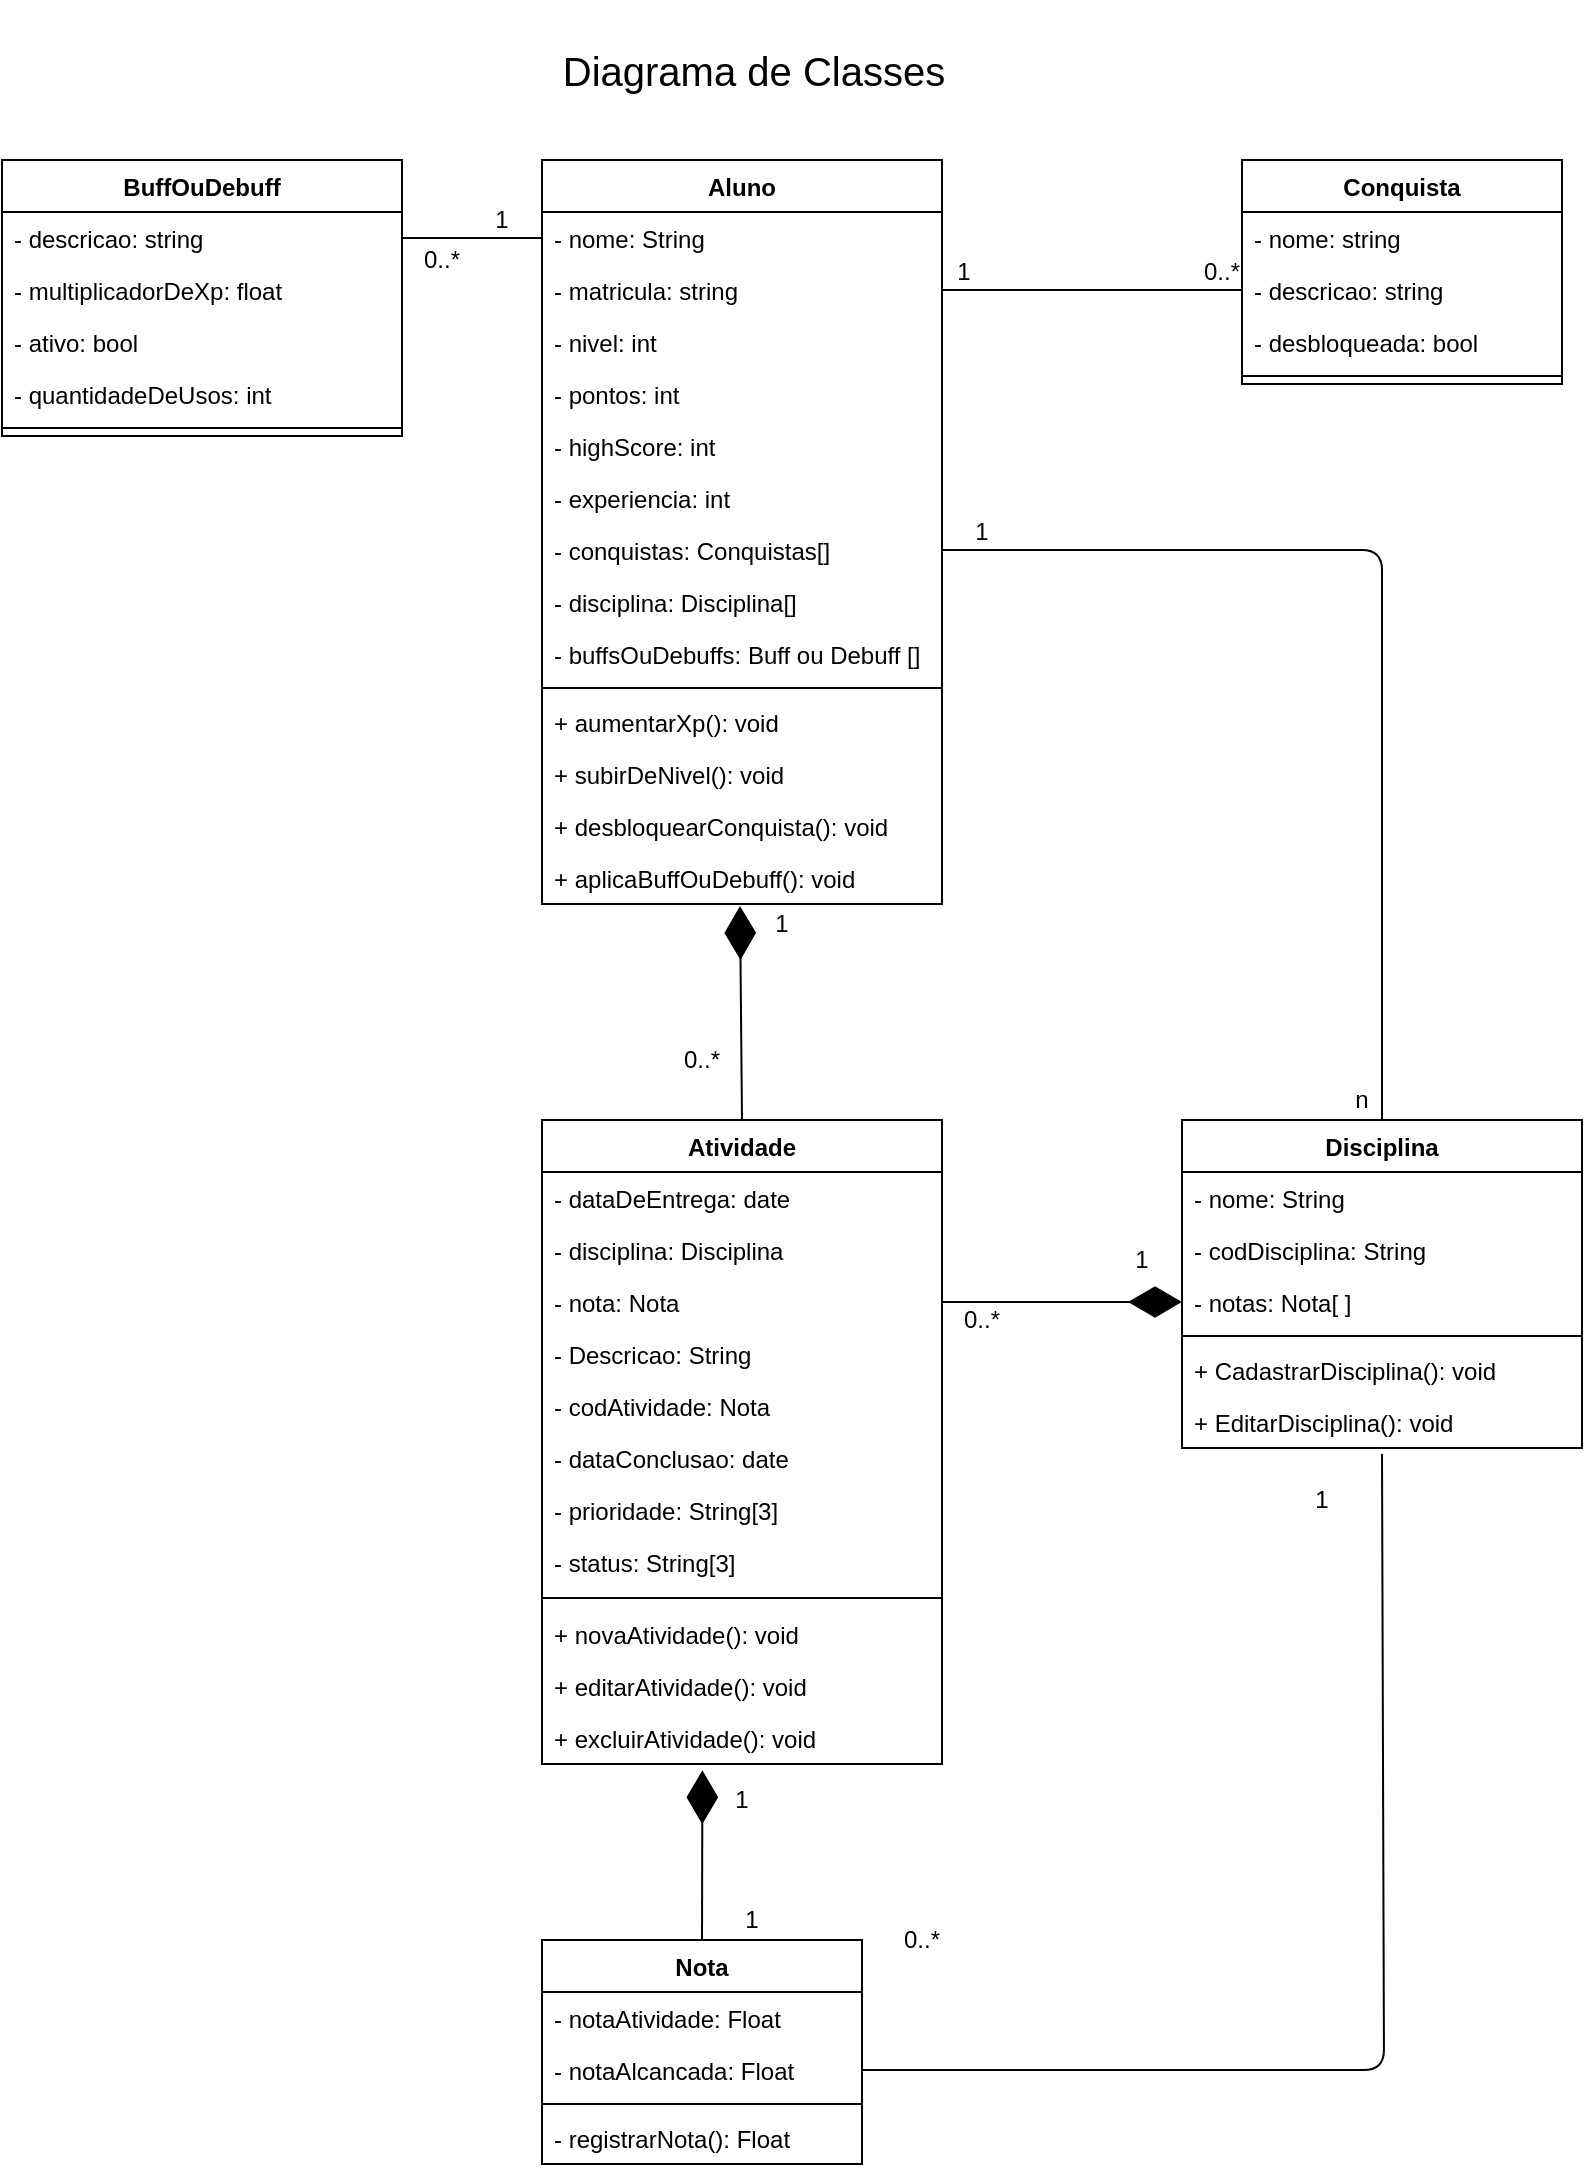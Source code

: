 <mxfile version="14.7.7" type="device"><diagram id="6TMTnE6pDH8B7JeQh35D" name="Page-1"><mxGraphModel dx="1185" dy="588" grid="1" gridSize="10" guides="1" tooltips="1" connect="1" arrows="1" fold="1" page="1" pageScale="1" pageWidth="827" pageHeight="1169" math="0" shadow="0"><root><mxCell id="0"/><mxCell id="1" parent="0"/><mxCell id="Z_Zrjdhfz4bGuuE7-cm7-14" value="Atividade" style="swimlane;fontStyle=1;align=center;verticalAlign=top;childLayout=stackLayout;horizontal=1;startSize=26;horizontalStack=0;resizeParent=1;resizeParentMax=0;resizeLast=0;collapsible=1;marginBottom=0;" parent="1" vertex="1"><mxGeometry x="289" y="580" width="200" height="322" as="geometry"/></mxCell><mxCell id="Z_Zrjdhfz4bGuuE7-cm7-15" value="- dataDeEntrega: date" style="text;strokeColor=none;fillColor=none;align=left;verticalAlign=top;spacingLeft=4;spacingRight=4;overflow=hidden;rotatable=0;points=[[0,0.5],[1,0.5]];portConstraint=eastwest;" parent="Z_Zrjdhfz4bGuuE7-cm7-14" vertex="1"><mxGeometry y="26" width="200" height="26" as="geometry"/></mxCell><mxCell id="Z_Zrjdhfz4bGuuE7-cm7-18" value="- disciplina: Disciplina" style="text;strokeColor=none;fillColor=none;align=left;verticalAlign=top;spacingLeft=4;spacingRight=4;overflow=hidden;rotatable=0;points=[[0,0.5],[1,0.5]];portConstraint=eastwest;" parent="Z_Zrjdhfz4bGuuE7-cm7-14" vertex="1"><mxGeometry y="52" width="200" height="26" as="geometry"/></mxCell><mxCell id="Z_Zrjdhfz4bGuuE7-cm7-23" value="- nota: Nota" style="text;strokeColor=none;fillColor=none;align=left;verticalAlign=top;spacingLeft=4;spacingRight=4;overflow=hidden;rotatable=0;points=[[0,0.5],[1,0.5]];portConstraint=eastwest;" parent="Z_Zrjdhfz4bGuuE7-cm7-14" vertex="1"><mxGeometry y="78" width="200" height="26" as="geometry"/></mxCell><mxCell id="wLOMD8DutyQ_0kBNJmek-53" value="- Descricao: String" style="text;strokeColor=none;fillColor=none;align=left;verticalAlign=top;spacingLeft=4;spacingRight=4;overflow=hidden;rotatable=0;points=[[0,0.5],[1,0.5]];portConstraint=eastwest;" vertex="1" parent="Z_Zrjdhfz4bGuuE7-cm7-14"><mxGeometry y="104" width="200" height="26" as="geometry"/></mxCell><mxCell id="wLOMD8DutyQ_0kBNJmek-51" value="- codAtividade: Nota" style="text;strokeColor=none;fillColor=none;align=left;verticalAlign=top;spacingLeft=4;spacingRight=4;overflow=hidden;rotatable=0;points=[[0,0.5],[1,0.5]];portConstraint=eastwest;" vertex="1" parent="Z_Zrjdhfz4bGuuE7-cm7-14"><mxGeometry y="130" width="200" height="26" as="geometry"/></mxCell><mxCell id="Z_Zrjdhfz4bGuuE7-cm7-29" value="- dataConclusao: date" style="text;strokeColor=none;fillColor=none;align=left;verticalAlign=top;spacingLeft=4;spacingRight=4;overflow=hidden;rotatable=0;points=[[0,0.5],[1,0.5]];portConstraint=eastwest;" parent="Z_Zrjdhfz4bGuuE7-cm7-14" vertex="1"><mxGeometry y="156" width="200" height="26" as="geometry"/></mxCell><mxCell id="Z_Zrjdhfz4bGuuE7-cm7-32" value="- prioridade: String[3]" style="text;strokeColor=none;fillColor=none;align=left;verticalAlign=top;spacingLeft=4;spacingRight=4;overflow=hidden;rotatable=0;points=[[0,0.5],[1,0.5]];portConstraint=eastwest;" parent="Z_Zrjdhfz4bGuuE7-cm7-14" vertex="1"><mxGeometry y="182" width="200" height="26" as="geometry"/></mxCell><mxCell id="Z_Zrjdhfz4bGuuE7-cm7-68" value="- status: String[3]" style="text;strokeColor=none;fillColor=none;align=left;verticalAlign=top;spacingLeft=4;spacingRight=4;overflow=hidden;rotatable=0;points=[[0,0.5],[1,0.5]];portConstraint=eastwest;" parent="Z_Zrjdhfz4bGuuE7-cm7-14" vertex="1"><mxGeometry y="208" width="200" height="26" as="geometry"/></mxCell><mxCell id="Z_Zrjdhfz4bGuuE7-cm7-16" value="" style="line;strokeWidth=1;fillColor=none;align=left;verticalAlign=middle;spacingTop=-1;spacingLeft=3;spacingRight=3;rotatable=0;labelPosition=right;points=[];portConstraint=eastwest;" parent="Z_Zrjdhfz4bGuuE7-cm7-14" vertex="1"><mxGeometry y="234" width="200" height="10" as="geometry"/></mxCell><mxCell id="Z_Zrjdhfz4bGuuE7-cm7-69" value="+ novaAtividade(): void" style="text;strokeColor=none;fillColor=none;align=left;verticalAlign=top;spacingLeft=4;spacingRight=4;overflow=hidden;rotatable=0;points=[[0,0.5],[1,0.5]];portConstraint=eastwest;" parent="Z_Zrjdhfz4bGuuE7-cm7-14" vertex="1"><mxGeometry y="244" width="200" height="26" as="geometry"/></mxCell><mxCell id="Z_Zrjdhfz4bGuuE7-cm7-70" value="+ editarAtividade(): void" style="text;strokeColor=none;fillColor=none;align=left;verticalAlign=top;spacingLeft=4;spacingRight=4;overflow=hidden;rotatable=0;points=[[0,0.5],[1,0.5]];portConstraint=eastwest;" parent="Z_Zrjdhfz4bGuuE7-cm7-14" vertex="1"><mxGeometry y="270" width="200" height="26" as="geometry"/></mxCell><mxCell id="Z_Zrjdhfz4bGuuE7-cm7-71" value="+ excluirAtividade(): void" style="text;strokeColor=none;fillColor=none;align=left;verticalAlign=top;spacingLeft=4;spacingRight=4;overflow=hidden;rotatable=0;points=[[0,0.5],[1,0.5]];portConstraint=eastwest;" parent="Z_Zrjdhfz4bGuuE7-cm7-14" vertex="1"><mxGeometry y="296" width="200" height="26" as="geometry"/></mxCell><mxCell id="Z_Zrjdhfz4bGuuE7-cm7-19" value="Disciplina" style="swimlane;fontStyle=1;align=center;verticalAlign=top;childLayout=stackLayout;horizontal=1;startSize=26;horizontalStack=0;resizeParent=1;resizeParentMax=0;resizeLast=0;collapsible=1;marginBottom=0;" parent="1" vertex="1"><mxGeometry x="609" y="580" width="200" height="164" as="geometry"/></mxCell><mxCell id="Z_Zrjdhfz4bGuuE7-cm7-20" value="- nome: String" style="text;strokeColor=none;fillColor=none;align=left;verticalAlign=top;spacingLeft=4;spacingRight=4;overflow=hidden;rotatable=0;points=[[0,0.5],[1,0.5]];portConstraint=eastwest;" parent="Z_Zrjdhfz4bGuuE7-cm7-19" vertex="1"><mxGeometry y="26" width="200" height="26" as="geometry"/></mxCell><mxCell id="Z_Zrjdhfz4bGuuE7-cm7-66" value="- codDisciplina: String" style="text;strokeColor=none;fillColor=none;align=left;verticalAlign=top;spacingLeft=4;spacingRight=4;overflow=hidden;rotatable=0;points=[[0,0.5],[1,0.5]];portConstraint=eastwest;" parent="Z_Zrjdhfz4bGuuE7-cm7-19" vertex="1"><mxGeometry y="52" width="200" height="26" as="geometry"/></mxCell><mxCell id="Z_Zrjdhfz4bGuuE7-cm7-67" value="- notas: Nota[ ]" style="text;strokeColor=none;fillColor=none;align=left;verticalAlign=top;spacingLeft=4;spacingRight=4;overflow=hidden;rotatable=0;points=[[0,0.5],[1,0.5]];portConstraint=eastwest;" parent="Z_Zrjdhfz4bGuuE7-cm7-19" vertex="1"><mxGeometry y="78" width="200" height="26" as="geometry"/></mxCell><mxCell id="Z_Zrjdhfz4bGuuE7-cm7-21" value="" style="line;strokeWidth=1;fillColor=none;align=left;verticalAlign=middle;spacingTop=-1;spacingLeft=3;spacingRight=3;rotatable=0;labelPosition=right;points=[];portConstraint=eastwest;" parent="Z_Zrjdhfz4bGuuE7-cm7-19" vertex="1"><mxGeometry y="104" width="200" height="8" as="geometry"/></mxCell><mxCell id="Z_Zrjdhfz4bGuuE7-cm7-22" value="+ CadastrarDisciplina(): void" style="text;strokeColor=none;fillColor=none;align=left;verticalAlign=top;spacingLeft=4;spacingRight=4;overflow=hidden;rotatable=0;points=[[0,0.5],[1,0.5]];portConstraint=eastwest;" parent="Z_Zrjdhfz4bGuuE7-cm7-19" vertex="1"><mxGeometry y="112" width="200" height="26" as="geometry"/></mxCell><mxCell id="Z_Zrjdhfz4bGuuE7-cm7-65" value="+ EditarDisciplina(): void" style="text;strokeColor=none;fillColor=none;align=left;verticalAlign=top;spacingLeft=4;spacingRight=4;overflow=hidden;rotatable=0;points=[[0,0.5],[1,0.5]];portConstraint=eastwest;" parent="Z_Zrjdhfz4bGuuE7-cm7-19" vertex="1"><mxGeometry y="138" width="200" height="26" as="geometry"/></mxCell><mxCell id="Z_Zrjdhfz4bGuuE7-cm7-39" value="Aluno" style="swimlane;fontStyle=1;align=center;verticalAlign=top;childLayout=stackLayout;horizontal=1;startSize=26;horizontalStack=0;resizeParent=1;resizeParentMax=0;resizeLast=0;collapsible=1;marginBottom=0;" parent="1" vertex="1"><mxGeometry x="289" y="100" width="200" height="372" as="geometry"/></mxCell><mxCell id="Z_Zrjdhfz4bGuuE7-cm7-40" value="- nome: String" style="text;strokeColor=none;fillColor=none;align=left;verticalAlign=top;spacingLeft=4;spacingRight=4;overflow=hidden;rotatable=0;points=[[0,0.5],[1,0.5]];portConstraint=eastwest;" parent="Z_Zrjdhfz4bGuuE7-cm7-39" vertex="1"><mxGeometry y="26" width="200" height="26" as="geometry"/></mxCell><mxCell id="Z_Zrjdhfz4bGuuE7-cm7-45" value="- matricula: string" style="text;strokeColor=none;fillColor=none;align=left;verticalAlign=top;spacingLeft=4;spacingRight=4;overflow=hidden;rotatable=0;points=[[0,0.5],[1,0.5]];portConstraint=eastwest;" parent="Z_Zrjdhfz4bGuuE7-cm7-39" vertex="1"><mxGeometry y="52" width="200" height="26" as="geometry"/></mxCell><mxCell id="Z_Zrjdhfz4bGuuE7-cm7-46" value="- nivel: int" style="text;strokeColor=none;fillColor=none;align=left;verticalAlign=top;spacingLeft=4;spacingRight=4;overflow=hidden;rotatable=0;points=[[0,0.5],[1,0.5]];portConstraint=eastwest;" parent="Z_Zrjdhfz4bGuuE7-cm7-39" vertex="1"><mxGeometry y="78" width="200" height="26" as="geometry"/></mxCell><mxCell id="wLOMD8DutyQ_0kBNJmek-48" value="- pontos: int" style="text;strokeColor=none;fillColor=none;align=left;verticalAlign=top;spacingLeft=4;spacingRight=4;overflow=hidden;rotatable=0;points=[[0,0.5],[1,0.5]];portConstraint=eastwest;" vertex="1" parent="Z_Zrjdhfz4bGuuE7-cm7-39"><mxGeometry y="104" width="200" height="26" as="geometry"/></mxCell><mxCell id="wLOMD8DutyQ_0kBNJmek-49" value="- highScore: int" style="text;strokeColor=none;fillColor=none;align=left;verticalAlign=top;spacingLeft=4;spacingRight=4;overflow=hidden;rotatable=0;points=[[0,0.5],[1,0.5]];portConstraint=eastwest;" vertex="1" parent="Z_Zrjdhfz4bGuuE7-cm7-39"><mxGeometry y="130" width="200" height="26" as="geometry"/></mxCell><mxCell id="Z_Zrjdhfz4bGuuE7-cm7-51" value="- experiencia: int" style="text;strokeColor=none;fillColor=none;align=left;verticalAlign=top;spacingLeft=4;spacingRight=4;overflow=hidden;rotatable=0;points=[[0,0.5],[1,0.5]];portConstraint=eastwest;" parent="Z_Zrjdhfz4bGuuE7-cm7-39" vertex="1"><mxGeometry y="156" width="200" height="26" as="geometry"/></mxCell><mxCell id="Z_Zrjdhfz4bGuuE7-cm7-54" value="- conquistas: Conquistas[]" style="text;strokeColor=none;fillColor=none;align=left;verticalAlign=top;spacingLeft=4;spacingRight=4;overflow=hidden;rotatable=0;points=[[0,0.5],[1,0.5]];portConstraint=eastwest;" parent="Z_Zrjdhfz4bGuuE7-cm7-39" vertex="1"><mxGeometry y="182" width="200" height="26" as="geometry"/></mxCell><mxCell id="wLOMD8DutyQ_0kBNJmek-29" value="- disciplina: Disciplina[]" style="text;strokeColor=none;fillColor=none;align=left;verticalAlign=top;spacingLeft=4;spacingRight=4;overflow=hidden;rotatable=0;points=[[0,0.5],[1,0.5]];portConstraint=eastwest;" vertex="1" parent="Z_Zrjdhfz4bGuuE7-cm7-39"><mxGeometry y="208" width="200" height="26" as="geometry"/></mxCell><mxCell id="wLOMD8DutyQ_0kBNJmek-18" value="- buffsOuDebuffs: Buff ou Debuff []" style="text;strokeColor=none;fillColor=none;align=left;verticalAlign=top;spacingLeft=4;spacingRight=4;overflow=hidden;rotatable=0;points=[[0,0.5],[1,0.5]];portConstraint=eastwest;" vertex="1" parent="Z_Zrjdhfz4bGuuE7-cm7-39"><mxGeometry y="234" width="200" height="26" as="geometry"/></mxCell><mxCell id="Z_Zrjdhfz4bGuuE7-cm7-41" value="" style="line;strokeWidth=1;fillColor=none;align=left;verticalAlign=middle;spacingTop=-1;spacingLeft=3;spacingRight=3;rotatable=0;labelPosition=right;points=[];portConstraint=eastwest;" parent="Z_Zrjdhfz4bGuuE7-cm7-39" vertex="1"><mxGeometry y="260" width="200" height="8" as="geometry"/></mxCell><mxCell id="Z_Zrjdhfz4bGuuE7-cm7-56" value="+ aumentarXp(): void" style="text;strokeColor=none;fillColor=none;align=left;verticalAlign=top;spacingLeft=4;spacingRight=4;overflow=hidden;rotatable=0;points=[[0,0.5],[1,0.5]];portConstraint=eastwest;" parent="Z_Zrjdhfz4bGuuE7-cm7-39" vertex="1"><mxGeometry y="268" width="200" height="26" as="geometry"/></mxCell><mxCell id="Z_Zrjdhfz4bGuuE7-cm7-57" value="+ subirDeNivel(): void" style="text;strokeColor=none;fillColor=none;align=left;verticalAlign=top;spacingLeft=4;spacingRight=4;overflow=hidden;rotatable=0;points=[[0,0.5],[1,0.5]];portConstraint=eastwest;" parent="Z_Zrjdhfz4bGuuE7-cm7-39" vertex="1"><mxGeometry y="294" width="200" height="26" as="geometry"/></mxCell><mxCell id="Z_Zrjdhfz4bGuuE7-cm7-58" value="+ desbloquearConquista(): void" style="text;strokeColor=none;fillColor=none;align=left;verticalAlign=top;spacingLeft=4;spacingRight=4;overflow=hidden;rotatable=0;points=[[0,0.5],[1,0.5]];portConstraint=eastwest;" parent="Z_Zrjdhfz4bGuuE7-cm7-39" vertex="1"><mxGeometry y="320" width="200" height="26" as="geometry"/></mxCell><mxCell id="wLOMD8DutyQ_0kBNJmek-28" value="+ aplicaBuffOuDebuff(): void" style="text;strokeColor=none;fillColor=none;align=left;verticalAlign=top;spacingLeft=4;spacingRight=4;overflow=hidden;rotatable=0;points=[[0,0.5],[1,0.5]];portConstraint=eastwest;" vertex="1" parent="Z_Zrjdhfz4bGuuE7-cm7-39"><mxGeometry y="346" width="200" height="26" as="geometry"/></mxCell><mxCell id="Z_Zrjdhfz4bGuuE7-cm7-47" value="Conquista" style="swimlane;fontStyle=1;align=center;verticalAlign=top;childLayout=stackLayout;horizontal=1;startSize=26;horizontalStack=0;resizeParent=1;resizeParentMax=0;resizeLast=0;collapsible=1;marginBottom=0;" parent="1" vertex="1"><mxGeometry x="639" y="100" width="160" height="112" as="geometry"/></mxCell><mxCell id="Z_Zrjdhfz4bGuuE7-cm7-48" value="- nome: string" style="text;strokeColor=none;fillColor=none;align=left;verticalAlign=top;spacingLeft=4;spacingRight=4;overflow=hidden;rotatable=0;points=[[0,0.5],[1,0.5]];portConstraint=eastwest;" parent="Z_Zrjdhfz4bGuuE7-cm7-47" vertex="1"><mxGeometry y="26" width="160" height="26" as="geometry"/></mxCell><mxCell id="Z_Zrjdhfz4bGuuE7-cm7-52" value="- descricao: string" style="text;strokeColor=none;fillColor=none;align=left;verticalAlign=top;spacingLeft=4;spacingRight=4;overflow=hidden;rotatable=0;points=[[0,0.5],[1,0.5]];portConstraint=eastwest;" parent="Z_Zrjdhfz4bGuuE7-cm7-47" vertex="1"><mxGeometry y="52" width="160" height="26" as="geometry"/></mxCell><mxCell id="Z_Zrjdhfz4bGuuE7-cm7-53" value="- desbloqueada: bool" style="text;strokeColor=none;fillColor=none;align=left;verticalAlign=top;spacingLeft=4;spacingRight=4;overflow=hidden;rotatable=0;points=[[0,0.5],[1,0.5]];portConstraint=eastwest;" parent="Z_Zrjdhfz4bGuuE7-cm7-47" vertex="1"><mxGeometry y="78" width="160" height="26" as="geometry"/></mxCell><mxCell id="Z_Zrjdhfz4bGuuE7-cm7-49" value="" style="line;strokeWidth=1;fillColor=none;align=left;verticalAlign=middle;spacingTop=-1;spacingLeft=3;spacingRight=3;rotatable=0;labelPosition=right;points=[];portConstraint=eastwest;" parent="Z_Zrjdhfz4bGuuE7-cm7-47" vertex="1"><mxGeometry y="104" width="160" height="8" as="geometry"/></mxCell><mxCell id="Z_Zrjdhfz4bGuuE7-cm7-83" value="Nota" style="swimlane;fontStyle=1;align=center;verticalAlign=top;childLayout=stackLayout;horizontal=1;startSize=26;horizontalStack=0;resizeParent=1;resizeParentMax=0;resizeLast=0;collapsible=1;marginBottom=0;" parent="1" vertex="1"><mxGeometry x="289" y="990" width="160" height="112" as="geometry"/></mxCell><mxCell id="Z_Zrjdhfz4bGuuE7-cm7-84" value="- notaAtividade: Float" style="text;strokeColor=none;fillColor=none;align=left;verticalAlign=top;spacingLeft=4;spacingRight=4;overflow=hidden;rotatable=0;points=[[0,0.5],[1,0.5]];portConstraint=eastwest;" parent="Z_Zrjdhfz4bGuuE7-cm7-83" vertex="1"><mxGeometry y="26" width="160" height="26" as="geometry"/></mxCell><mxCell id="Z_Zrjdhfz4bGuuE7-cm7-85" value="- notaAlcancada: Float" style="text;strokeColor=none;fillColor=none;align=left;verticalAlign=top;spacingLeft=4;spacingRight=4;overflow=hidden;rotatable=0;points=[[0,0.5],[1,0.5]];portConstraint=eastwest;" parent="Z_Zrjdhfz4bGuuE7-cm7-83" vertex="1"><mxGeometry y="52" width="160" height="26" as="geometry"/></mxCell><mxCell id="Z_Zrjdhfz4bGuuE7-cm7-86" value="" style="line;strokeWidth=1;fillColor=none;align=left;verticalAlign=middle;spacingTop=-1;spacingLeft=3;spacingRight=3;rotatable=0;labelPosition=right;points=[];portConstraint=eastwest;" parent="Z_Zrjdhfz4bGuuE7-cm7-83" vertex="1"><mxGeometry y="78" width="160" height="8" as="geometry"/></mxCell><mxCell id="wLOMD8DutyQ_0kBNJmek-52" value="- registrarNota(): Float" style="text;strokeColor=none;fillColor=none;align=left;verticalAlign=top;spacingLeft=4;spacingRight=4;overflow=hidden;rotatable=0;points=[[0,0.5],[1,0.5]];portConstraint=eastwest;" vertex="1" parent="Z_Zrjdhfz4bGuuE7-cm7-83"><mxGeometry y="86" width="160" height="26" as="geometry"/></mxCell><mxCell id="wLOMD8DutyQ_0kBNJmek-9" value="" style="endArrow=diamondThin;endFill=1;endSize=24;html=1;exitX=0.5;exitY=0;exitDx=0;exitDy=0;entryX=0.401;entryY=1.122;entryDx=0;entryDy=0;entryPerimeter=0;" edge="1" parent="1" source="Z_Zrjdhfz4bGuuE7-cm7-83" target="Z_Zrjdhfz4bGuuE7-cm7-71"><mxGeometry width="160" relative="1" as="geometry"><mxPoint x="339" y="790" as="sourcePoint"/><mxPoint x="369" y="880" as="targetPoint"/></mxGeometry></mxCell><mxCell id="wLOMD8DutyQ_0kBNJmek-15" value="" style="endArrow=none;html=1;entryX=0;entryY=0.5;entryDx=0;entryDy=0;exitX=1;exitY=0.5;exitDx=0;exitDy=0;" edge="1" parent="1" source="Z_Zrjdhfz4bGuuE7-cm7-45" target="Z_Zrjdhfz4bGuuE7-cm7-52"><mxGeometry width="50" height="50" relative="1" as="geometry"><mxPoint x="399" y="520" as="sourcePoint"/><mxPoint x="449" y="470" as="targetPoint"/></mxGeometry></mxCell><mxCell id="wLOMD8DutyQ_0kBNJmek-17" value="" style="endArrow=diamondThin;endFill=1;endSize=24;html=1;exitX=0.5;exitY=0;exitDx=0;exitDy=0;entryX=0.495;entryY=1.038;entryDx=0;entryDy=0;entryPerimeter=0;" edge="1" parent="1" source="Z_Zrjdhfz4bGuuE7-cm7-14" target="wLOMD8DutyQ_0kBNJmek-28"><mxGeometry width="160" relative="1" as="geometry"><mxPoint x="509" y="550" as="sourcePoint"/><mxPoint x="419" y="510" as="targetPoint"/></mxGeometry></mxCell><mxCell id="wLOMD8DutyQ_0kBNJmek-19" value="" style="endArrow=none;html=1;entryX=0.5;entryY=0;entryDx=0;entryDy=0;exitX=1;exitY=0.5;exitDx=0;exitDy=0;" edge="1" parent="1" source="Z_Zrjdhfz4bGuuE7-cm7-54" target="Z_Zrjdhfz4bGuuE7-cm7-19"><mxGeometry width="50" height="50" relative="1" as="geometry"><mxPoint x="399" y="530" as="sourcePoint"/><mxPoint x="449" y="480" as="targetPoint"/><Array as="points"><mxPoint x="709" y="295"/></Array></mxGeometry></mxCell><mxCell id="wLOMD8DutyQ_0kBNJmek-20" value="" style="endArrow=none;html=1;entryX=0.5;entryY=1.115;entryDx=0;entryDy=0;entryPerimeter=0;exitX=1;exitY=0.5;exitDx=0;exitDy=0;" edge="1" parent="1" source="Z_Zrjdhfz4bGuuE7-cm7-85" target="Z_Zrjdhfz4bGuuE7-cm7-65"><mxGeometry width="50" height="50" relative="1" as="geometry"><mxPoint x="399" y="730" as="sourcePoint"/><mxPoint x="449" y="680" as="targetPoint"/><Array as="points"><mxPoint x="710" y="1055"/></Array></mxGeometry></mxCell><mxCell id="wLOMD8DutyQ_0kBNJmek-23" value="" style="endArrow=diamondThin;endFill=1;endSize=24;html=1;exitX=1;exitY=0.5;exitDx=0;exitDy=0;entryX=0;entryY=0.5;entryDx=0;entryDy=0;" edge="1" parent="1" source="Z_Zrjdhfz4bGuuE7-cm7-23" target="Z_Zrjdhfz4bGuuE7-cm7-67"><mxGeometry width="160" relative="1" as="geometry"><mxPoint x="529" y="680" as="sourcePoint"/><mxPoint x="529" y="590" as="targetPoint"/></mxGeometry></mxCell><mxCell id="wLOMD8DutyQ_0kBNJmek-24" value="BuffOuDebuff" style="swimlane;fontStyle=1;align=center;verticalAlign=top;childLayout=stackLayout;horizontal=1;startSize=26;horizontalStack=0;resizeParent=1;resizeParentMax=0;resizeLast=0;collapsible=1;marginBottom=0;" vertex="1" parent="1"><mxGeometry x="19" y="100" width="200" height="138" as="geometry"/></mxCell><mxCell id="wLOMD8DutyQ_0kBNJmek-25" value="- descricao: string" style="text;strokeColor=none;fillColor=none;align=left;verticalAlign=top;spacingLeft=4;spacingRight=4;overflow=hidden;rotatable=0;points=[[0,0.5],[1,0.5]];portConstraint=eastwest;" vertex="1" parent="wLOMD8DutyQ_0kBNJmek-24"><mxGeometry y="26" width="200" height="26" as="geometry"/></mxCell><mxCell id="wLOMD8DutyQ_0kBNJmek-54" value="- multiplicadorDeXp: float" style="text;strokeColor=none;fillColor=none;align=left;verticalAlign=top;spacingLeft=4;spacingRight=4;overflow=hidden;rotatable=0;points=[[0,0.5],[1,0.5]];portConstraint=eastwest;" vertex="1" parent="wLOMD8DutyQ_0kBNJmek-24"><mxGeometry y="52" width="200" height="26" as="geometry"/></mxCell><mxCell id="wLOMD8DutyQ_0kBNJmek-55" value="- ativo: bool" style="text;strokeColor=none;fillColor=none;align=left;verticalAlign=top;spacingLeft=4;spacingRight=4;overflow=hidden;rotatable=0;points=[[0,0.5],[1,0.5]];portConstraint=eastwest;" vertex="1" parent="wLOMD8DutyQ_0kBNJmek-24"><mxGeometry y="78" width="200" height="26" as="geometry"/></mxCell><mxCell id="wLOMD8DutyQ_0kBNJmek-56" value="- quantidadeDeUsos: int" style="text;strokeColor=none;fillColor=none;align=left;verticalAlign=top;spacingLeft=4;spacingRight=4;overflow=hidden;rotatable=0;points=[[0,0.5],[1,0.5]];portConstraint=eastwest;" vertex="1" parent="wLOMD8DutyQ_0kBNJmek-24"><mxGeometry y="104" width="200" height="26" as="geometry"/></mxCell><mxCell id="wLOMD8DutyQ_0kBNJmek-26" value="" style="line;strokeWidth=1;fillColor=none;align=left;verticalAlign=middle;spacingTop=-1;spacingLeft=3;spacingRight=3;rotatable=0;labelPosition=right;points=[];portConstraint=eastwest;" vertex="1" parent="wLOMD8DutyQ_0kBNJmek-24"><mxGeometry y="130" width="200" height="8" as="geometry"/></mxCell><mxCell id="wLOMD8DutyQ_0kBNJmek-30" value="" style="endArrow=none;html=1;entryX=1;entryY=0.5;entryDx=0;entryDy=0;exitX=0;exitY=0.5;exitDx=0;exitDy=0;" edge="1" parent="1" source="Z_Zrjdhfz4bGuuE7-cm7-40" target="wLOMD8DutyQ_0kBNJmek-25"><mxGeometry width="50" height="50" relative="1" as="geometry"><mxPoint x="399" y="430" as="sourcePoint"/><mxPoint x="449" y="380" as="targetPoint"/></mxGeometry></mxCell><mxCell id="wLOMD8DutyQ_0kBNJmek-31" value="1" style="text;html=1;strokeColor=none;fillColor=none;align=center;verticalAlign=middle;whiteSpace=wrap;rounded=0;" vertex="1" parent="1"><mxGeometry x="374" y="970" width="40" height="20" as="geometry"/></mxCell><mxCell id="wLOMD8DutyQ_0kBNJmek-32" value="1" style="text;html=1;strokeColor=none;fillColor=none;align=center;verticalAlign=middle;whiteSpace=wrap;rounded=0;" vertex="1" parent="1"><mxGeometry x="369" y="910" width="40" height="20" as="geometry"/></mxCell><mxCell id="wLOMD8DutyQ_0kBNJmek-33" value="0..*" style="text;html=1;strokeColor=none;fillColor=none;align=center;verticalAlign=middle;whiteSpace=wrap;rounded=0;" vertex="1" parent="1"><mxGeometry x="459" y="980" width="40" height="20" as="geometry"/></mxCell><mxCell id="wLOMD8DutyQ_0kBNJmek-34" value="1" style="text;html=1;strokeColor=none;fillColor=none;align=center;verticalAlign=middle;whiteSpace=wrap;rounded=0;" vertex="1" parent="1"><mxGeometry x="659" y="760" width="40" height="20" as="geometry"/></mxCell><mxCell id="wLOMD8DutyQ_0kBNJmek-36" value="1" style="text;html=1;strokeColor=none;fillColor=none;align=center;verticalAlign=middle;whiteSpace=wrap;rounded=0;" vertex="1" parent="1"><mxGeometry x="480" y="146" width="40" height="20" as="geometry"/></mxCell><mxCell id="wLOMD8DutyQ_0kBNJmek-37" value="0..*" style="text;html=1;strokeColor=none;fillColor=none;align=center;verticalAlign=middle;whiteSpace=wrap;rounded=0;" vertex="1" parent="1"><mxGeometry x="609" y="146" width="40" height="20" as="geometry"/></mxCell><mxCell id="wLOMD8DutyQ_0kBNJmek-38" value="1" style="text;html=1;strokeColor=none;fillColor=none;align=center;verticalAlign=middle;whiteSpace=wrap;rounded=0;" vertex="1" parent="1"><mxGeometry x="249" y="120" width="40" height="20" as="geometry"/></mxCell><mxCell id="wLOMD8DutyQ_0kBNJmek-40" value="0..*" style="text;html=1;strokeColor=none;fillColor=none;align=center;verticalAlign=middle;whiteSpace=wrap;rounded=0;" vertex="1" parent="1"><mxGeometry x="219" y="140" width="40" height="20" as="geometry"/></mxCell><mxCell id="wLOMD8DutyQ_0kBNJmek-41" value="0..*" style="text;html=1;strokeColor=none;fillColor=none;align=center;verticalAlign=middle;whiteSpace=wrap;rounded=0;" vertex="1" parent="1"><mxGeometry x="349" y="540" width="40" height="20" as="geometry"/></mxCell><mxCell id="wLOMD8DutyQ_0kBNJmek-42" value="1" style="text;html=1;strokeColor=none;fillColor=none;align=center;verticalAlign=middle;whiteSpace=wrap;rounded=0;" vertex="1" parent="1"><mxGeometry x="389" y="472" width="40" height="20" as="geometry"/></mxCell><mxCell id="wLOMD8DutyQ_0kBNJmek-43" value="1" style="text;html=1;strokeColor=none;fillColor=none;align=center;verticalAlign=middle;whiteSpace=wrap;rounded=0;" vertex="1" parent="1"><mxGeometry x="569" y="640" width="40" height="20" as="geometry"/></mxCell><mxCell id="wLOMD8DutyQ_0kBNJmek-44" value="0..*" style="text;html=1;strokeColor=none;fillColor=none;align=center;verticalAlign=middle;whiteSpace=wrap;rounded=0;" vertex="1" parent="1"><mxGeometry x="489" y="670" width="40" height="20" as="geometry"/></mxCell><mxCell id="wLOMD8DutyQ_0kBNJmek-45" value="n" style="text;html=1;strokeColor=none;fillColor=none;align=center;verticalAlign=middle;whiteSpace=wrap;rounded=0;" vertex="1" parent="1"><mxGeometry x="679" y="560" width="40" height="20" as="geometry"/></mxCell><mxCell id="wLOMD8DutyQ_0kBNJmek-46" value="1" style="text;html=1;strokeColor=none;fillColor=none;align=center;verticalAlign=middle;whiteSpace=wrap;rounded=0;" vertex="1" parent="1"><mxGeometry x="489" y="276" width="40" height="20" as="geometry"/></mxCell><mxCell id="wLOMD8DutyQ_0kBNJmek-47" value="&lt;font style=&quot;font-size: 20px&quot;&gt;Diagrama de Classes&lt;br&gt;&lt;/font&gt;" style="text;html=1;strokeColor=none;fillColor=none;align=center;verticalAlign=middle;whiteSpace=wrap;rounded=0;" vertex="1" parent="1"><mxGeometry x="170" y="20" width="450" height="70" as="geometry"/></mxCell></root></mxGraphModel></diagram></mxfile>